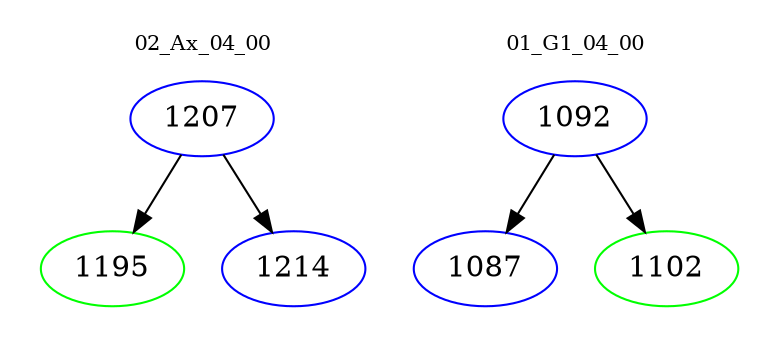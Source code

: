 digraph{
subgraph cluster_0 {
color = white
label = "02_Ax_04_00";
fontsize=10;
T0_1207 [label="1207", color="blue"]
T0_1207 -> T0_1195 [color="black"]
T0_1195 [label="1195", color="green"]
T0_1207 -> T0_1214 [color="black"]
T0_1214 [label="1214", color="blue"]
}
subgraph cluster_1 {
color = white
label = "01_G1_04_00";
fontsize=10;
T1_1092 [label="1092", color="blue"]
T1_1092 -> T1_1087 [color="black"]
T1_1087 [label="1087", color="blue"]
T1_1092 -> T1_1102 [color="black"]
T1_1102 [label="1102", color="green"]
}
}
